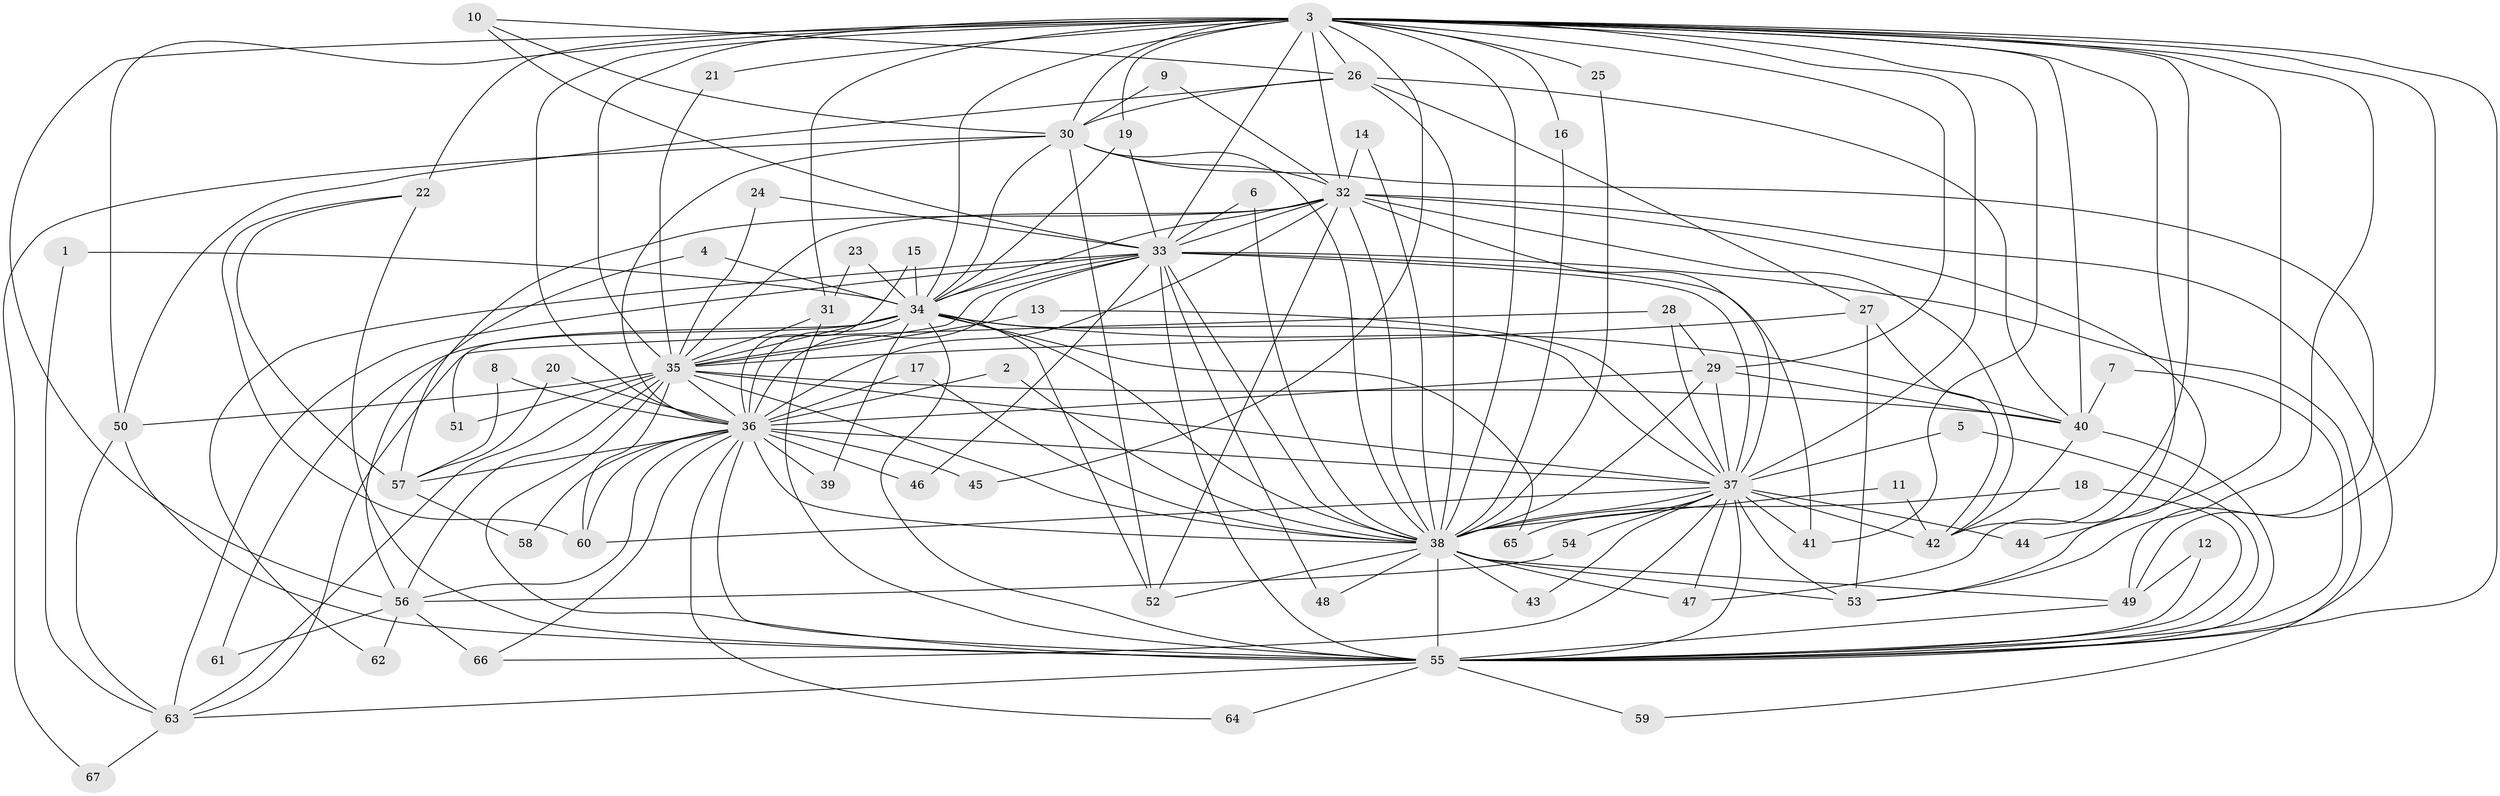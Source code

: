 // original degree distribution, {25: 0.015267175572519083, 20: 0.007633587786259542, 30: 0.015267175572519083, 23: 0.015267175572519083, 22: 0.007633587786259542, 18: 0.015267175572519083, 7: 0.030534351145038167, 6: 0.05343511450381679, 4: 0.061068702290076333, 3: 0.1450381679389313, 2: 0.5954198473282443, 5: 0.03816793893129771}
// Generated by graph-tools (version 1.1) at 2025/25/03/09/25 03:25:48]
// undirected, 67 vertices, 187 edges
graph export_dot {
graph [start="1"]
  node [color=gray90,style=filled];
  1;
  2;
  3;
  4;
  5;
  6;
  7;
  8;
  9;
  10;
  11;
  12;
  13;
  14;
  15;
  16;
  17;
  18;
  19;
  20;
  21;
  22;
  23;
  24;
  25;
  26;
  27;
  28;
  29;
  30;
  31;
  32;
  33;
  34;
  35;
  36;
  37;
  38;
  39;
  40;
  41;
  42;
  43;
  44;
  45;
  46;
  47;
  48;
  49;
  50;
  51;
  52;
  53;
  54;
  55;
  56;
  57;
  58;
  59;
  60;
  61;
  62;
  63;
  64;
  65;
  66;
  67;
  1 -- 34 [weight=1.0];
  1 -- 63 [weight=1.0];
  2 -- 36 [weight=1.0];
  2 -- 38 [weight=1.0];
  3 -- 16 [weight=1.0];
  3 -- 19 [weight=2.0];
  3 -- 21 [weight=1.0];
  3 -- 22 [weight=3.0];
  3 -- 25 [weight=1.0];
  3 -- 26 [weight=1.0];
  3 -- 29 [weight=1.0];
  3 -- 30 [weight=2.0];
  3 -- 31 [weight=1.0];
  3 -- 32 [weight=3.0];
  3 -- 33 [weight=3.0];
  3 -- 34 [weight=2.0];
  3 -- 35 [weight=3.0];
  3 -- 36 [weight=2.0];
  3 -- 37 [weight=2.0];
  3 -- 38 [weight=3.0];
  3 -- 40 [weight=1.0];
  3 -- 41 [weight=1.0];
  3 -- 42 [weight=1.0];
  3 -- 44 [weight=1.0];
  3 -- 45 [weight=1.0];
  3 -- 47 [weight=1.0];
  3 -- 49 [weight=1.0];
  3 -- 50 [weight=1.0];
  3 -- 53 [weight=1.0];
  3 -- 55 [weight=2.0];
  3 -- 56 [weight=1.0];
  4 -- 34 [weight=1.0];
  4 -- 56 [weight=1.0];
  5 -- 37 [weight=1.0];
  5 -- 55 [weight=1.0];
  6 -- 33 [weight=1.0];
  6 -- 38 [weight=1.0];
  7 -- 40 [weight=1.0];
  7 -- 55 [weight=1.0];
  8 -- 36 [weight=1.0];
  8 -- 57 [weight=1.0];
  9 -- 30 [weight=1.0];
  9 -- 32 [weight=1.0];
  10 -- 26 [weight=1.0];
  10 -- 30 [weight=1.0];
  10 -- 33 [weight=1.0];
  11 -- 38 [weight=1.0];
  11 -- 42 [weight=1.0];
  12 -- 49 [weight=1.0];
  12 -- 55 [weight=1.0];
  13 -- 35 [weight=1.0];
  13 -- 37 [weight=1.0];
  14 -- 32 [weight=1.0];
  14 -- 38 [weight=1.0];
  15 -- 34 [weight=1.0];
  15 -- 36 [weight=1.0];
  16 -- 38 [weight=1.0];
  17 -- 36 [weight=1.0];
  17 -- 38 [weight=1.0];
  18 -- 38 [weight=1.0];
  18 -- 55 [weight=1.0];
  19 -- 33 [weight=1.0];
  19 -- 34 [weight=1.0];
  20 -- 36 [weight=1.0];
  20 -- 57 [weight=1.0];
  21 -- 35 [weight=1.0];
  22 -- 55 [weight=1.0];
  22 -- 57 [weight=1.0];
  22 -- 60 [weight=1.0];
  23 -- 31 [weight=1.0];
  23 -- 34 [weight=1.0];
  24 -- 33 [weight=1.0];
  24 -- 35 [weight=1.0];
  25 -- 38 [weight=1.0];
  26 -- 27 [weight=1.0];
  26 -- 30 [weight=1.0];
  26 -- 38 [weight=1.0];
  26 -- 40 [weight=1.0];
  26 -- 50 [weight=1.0];
  27 -- 35 [weight=1.0];
  27 -- 42 [weight=1.0];
  27 -- 53 [weight=1.0];
  28 -- 29 [weight=1.0];
  28 -- 37 [weight=1.0];
  28 -- 63 [weight=1.0];
  29 -- 36 [weight=1.0];
  29 -- 37 [weight=2.0];
  29 -- 38 [weight=2.0];
  29 -- 40 [weight=1.0];
  30 -- 32 [weight=1.0];
  30 -- 34 [weight=1.0];
  30 -- 36 [weight=1.0];
  30 -- 38 [weight=1.0];
  30 -- 49 [weight=1.0];
  30 -- 52 [weight=1.0];
  30 -- 67 [weight=1.0];
  31 -- 35 [weight=1.0];
  31 -- 55 [weight=2.0];
  32 -- 33 [weight=1.0];
  32 -- 34 [weight=1.0];
  32 -- 35 [weight=1.0];
  32 -- 36 [weight=2.0];
  32 -- 37 [weight=1.0];
  32 -- 38 [weight=1.0];
  32 -- 42 [weight=1.0];
  32 -- 52 [weight=1.0];
  32 -- 53 [weight=1.0];
  32 -- 55 [weight=1.0];
  32 -- 57 [weight=1.0];
  33 -- 34 [weight=1.0];
  33 -- 35 [weight=1.0];
  33 -- 36 [weight=2.0];
  33 -- 37 [weight=2.0];
  33 -- 38 [weight=1.0];
  33 -- 41 [weight=1.0];
  33 -- 46 [weight=1.0];
  33 -- 48 [weight=1.0];
  33 -- 55 [weight=1.0];
  33 -- 59 [weight=1.0];
  33 -- 62 [weight=1.0];
  33 -- 63 [weight=1.0];
  34 -- 35 [weight=1.0];
  34 -- 36 [weight=2.0];
  34 -- 37 [weight=2.0];
  34 -- 38 [weight=3.0];
  34 -- 39 [weight=1.0];
  34 -- 40 [weight=1.0];
  34 -- 51 [weight=1.0];
  34 -- 52 [weight=1.0];
  34 -- 55 [weight=1.0];
  34 -- 61 [weight=1.0];
  34 -- 65 [weight=1.0];
  35 -- 36 [weight=1.0];
  35 -- 37 [weight=1.0];
  35 -- 38 [weight=1.0];
  35 -- 40 [weight=1.0];
  35 -- 50 [weight=2.0];
  35 -- 51 [weight=1.0];
  35 -- 55 [weight=2.0];
  35 -- 56 [weight=1.0];
  35 -- 60 [weight=1.0];
  35 -- 63 [weight=1.0];
  36 -- 37 [weight=1.0];
  36 -- 38 [weight=2.0];
  36 -- 39 [weight=1.0];
  36 -- 45 [weight=1.0];
  36 -- 46 [weight=1.0];
  36 -- 55 [weight=1.0];
  36 -- 56 [weight=1.0];
  36 -- 57 [weight=1.0];
  36 -- 58 [weight=1.0];
  36 -- 60 [weight=1.0];
  36 -- 64 [weight=1.0];
  36 -- 66 [weight=1.0];
  37 -- 38 [weight=1.0];
  37 -- 41 [weight=1.0];
  37 -- 42 [weight=1.0];
  37 -- 43 [weight=1.0];
  37 -- 44 [weight=1.0];
  37 -- 47 [weight=1.0];
  37 -- 53 [weight=1.0];
  37 -- 54 [weight=1.0];
  37 -- 55 [weight=1.0];
  37 -- 60 [weight=1.0];
  37 -- 65 [weight=1.0];
  37 -- 66 [weight=1.0];
  38 -- 43 [weight=1.0];
  38 -- 47 [weight=1.0];
  38 -- 48 [weight=1.0];
  38 -- 49 [weight=1.0];
  38 -- 52 [weight=1.0];
  38 -- 53 [weight=1.0];
  38 -- 55 [weight=2.0];
  40 -- 42 [weight=1.0];
  40 -- 55 [weight=1.0];
  49 -- 55 [weight=1.0];
  50 -- 55 [weight=1.0];
  50 -- 63 [weight=1.0];
  54 -- 56 [weight=1.0];
  55 -- 59 [weight=1.0];
  55 -- 63 [weight=1.0];
  55 -- 64 [weight=1.0];
  56 -- 61 [weight=1.0];
  56 -- 62 [weight=1.0];
  56 -- 66 [weight=1.0];
  57 -- 58 [weight=1.0];
  63 -- 67 [weight=1.0];
}
